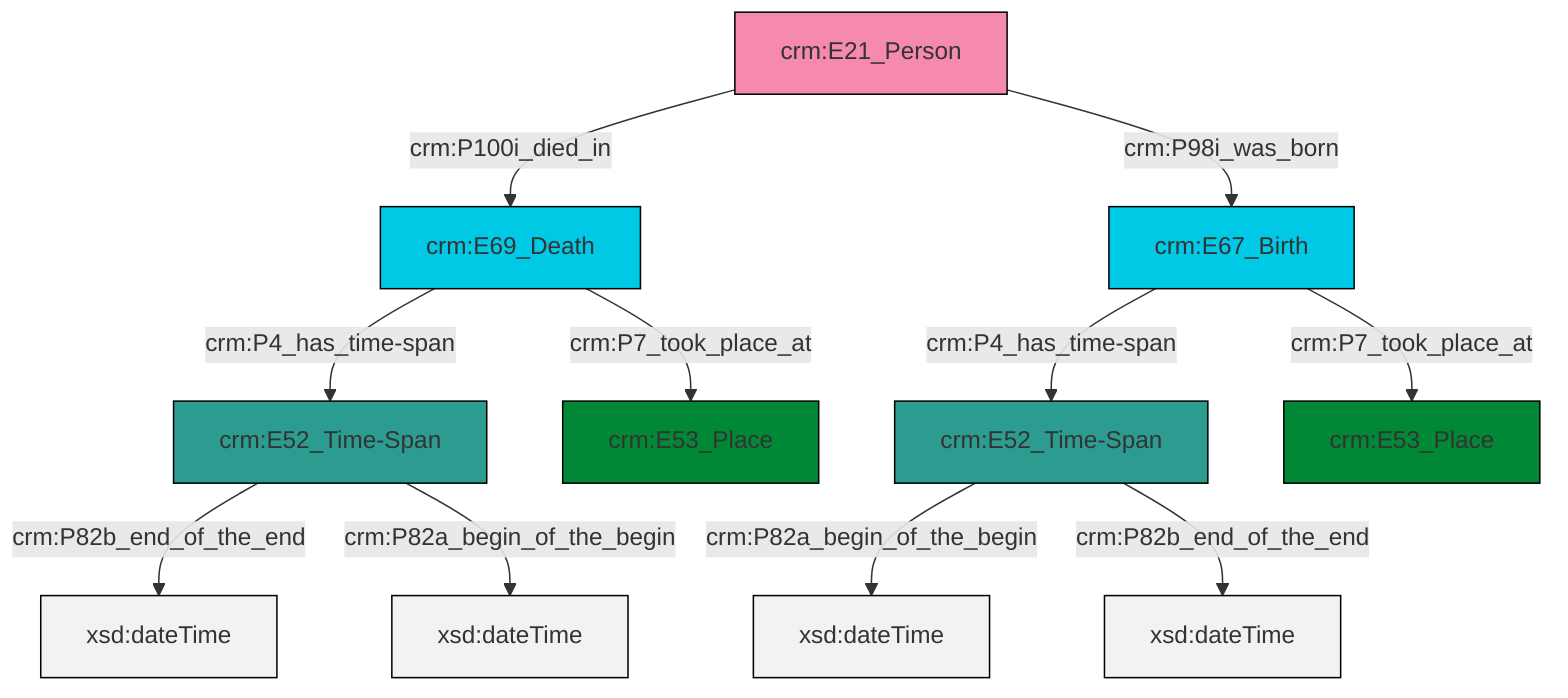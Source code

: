 graph TD
classDef Literal fill:#f2f2f2,stroke:#000000;
classDef CRM_Entity fill:#FFFFFF,stroke:#000000;
classDef Temporal_Entity fill:#00C9E6, stroke:#000000;
classDef Type fill:#E18312, stroke:#000000;
classDef Time-Span fill:#2C9C91, stroke:#000000;
classDef Appellation fill:#FFEB7F, stroke:#000000;
classDef Place fill:#008836, stroke:#000000;
classDef Persistent_Item fill:#B266B2, stroke:#000000;
classDef Conceptual_Object fill:#FFD700, stroke:#000000;
classDef Physical_Thing fill:#D2B48C, stroke:#000000;
classDef Actor fill:#f58aad, stroke:#000000;
classDef PC_Classes fill:#4ce600, stroke:#000000;
classDef Multi fill:#cccccc,stroke:#000000;

4["crm:E52_Time-Span"]:::Time-Span -->|crm:P82a_begin_of_the_begin| 6[xsd:dateTime]:::Literal
7["crm:E67_Birth"]:::Temporal_Entity -->|crm:P4_has_time-span| 4["crm:E52_Time-Span"]:::Time-Span
0["crm:E52_Time-Span"]:::Time-Span -->|crm:P82b_end_of_the_end| 10[xsd:dateTime]:::Literal
4["crm:E52_Time-Span"]:::Time-Span -->|crm:P82b_end_of_the_end| 11[xsd:dateTime]:::Literal
2["crm:E69_Death"]:::Temporal_Entity -->|crm:P4_has_time-span| 0["crm:E52_Time-Span"]:::Time-Span
12["crm:E21_Person"]:::Actor -->|crm:P100i_died_in| 2["crm:E69_Death"]:::Temporal_Entity
0["crm:E52_Time-Span"]:::Time-Span -->|crm:P82a_begin_of_the_begin| 17[xsd:dateTime]:::Literal
2["crm:E69_Death"]:::Temporal_Entity -->|crm:P7_took_place_at| 8["crm:E53_Place"]:::Place
12["crm:E21_Person"]:::Actor -->|crm:P98i_was_born| 7["crm:E67_Birth"]:::Temporal_Entity
7["crm:E67_Birth"]:::Temporal_Entity -->|crm:P7_took_place_at| 15["crm:E53_Place"]:::Place